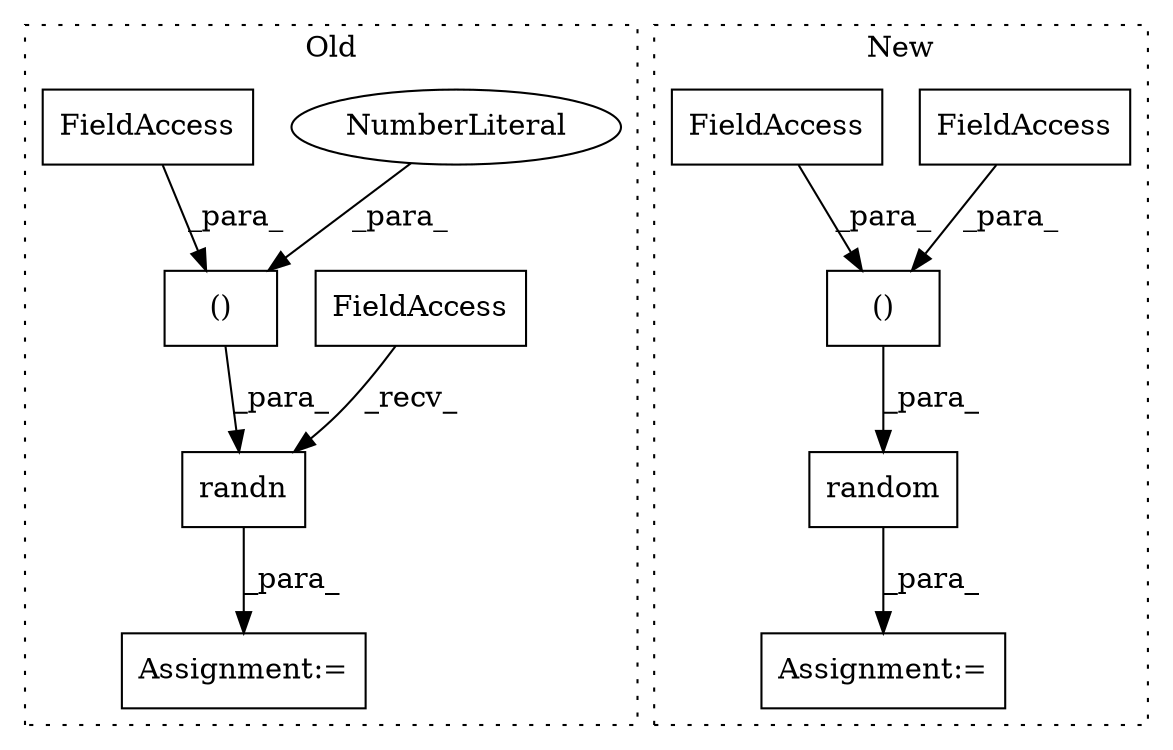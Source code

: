 digraph G {
subgraph cluster0 {
1 [label="randn" a="32" s="4671,4703" l="11,2" shape="box"];
4 [label="Assignment:=" a="7" s="4653" l="1" shape="box"];
6 [label="()" a="106" s="4682" l="21" shape="box"];
7 [label="NumberLiteral" a="34" s="4682" l="2" shape="ellipse"];
9 [label="FieldAccess" a="22" s="4654" l="7" shape="box"];
11 [label="FieldAccess" a="22" s="4697" l="6" shape="box"];
label = "Old";
style="dotted";
}
subgraph cluster1 {
2 [label="random" a="32" s="4958,5001" l="12,2" shape="box"];
3 [label="()" a="106" s="4970" l="31" shape="box"];
5 [label="Assignment:=" a="7" s="4954" l="1" shape="box"];
8 [label="FieldAccess" a="22" s="4994" l="7" shape="box"];
10 [label="FieldAccess" a="22" s="4970" l="11" shape="box"];
label = "New";
style="dotted";
}
1 -> 4 [label="_para_"];
2 -> 5 [label="_para_"];
3 -> 2 [label="_para_"];
6 -> 1 [label="_para_"];
7 -> 6 [label="_para_"];
8 -> 3 [label="_para_"];
9 -> 1 [label="_recv_"];
10 -> 3 [label="_para_"];
11 -> 6 [label="_para_"];
}
